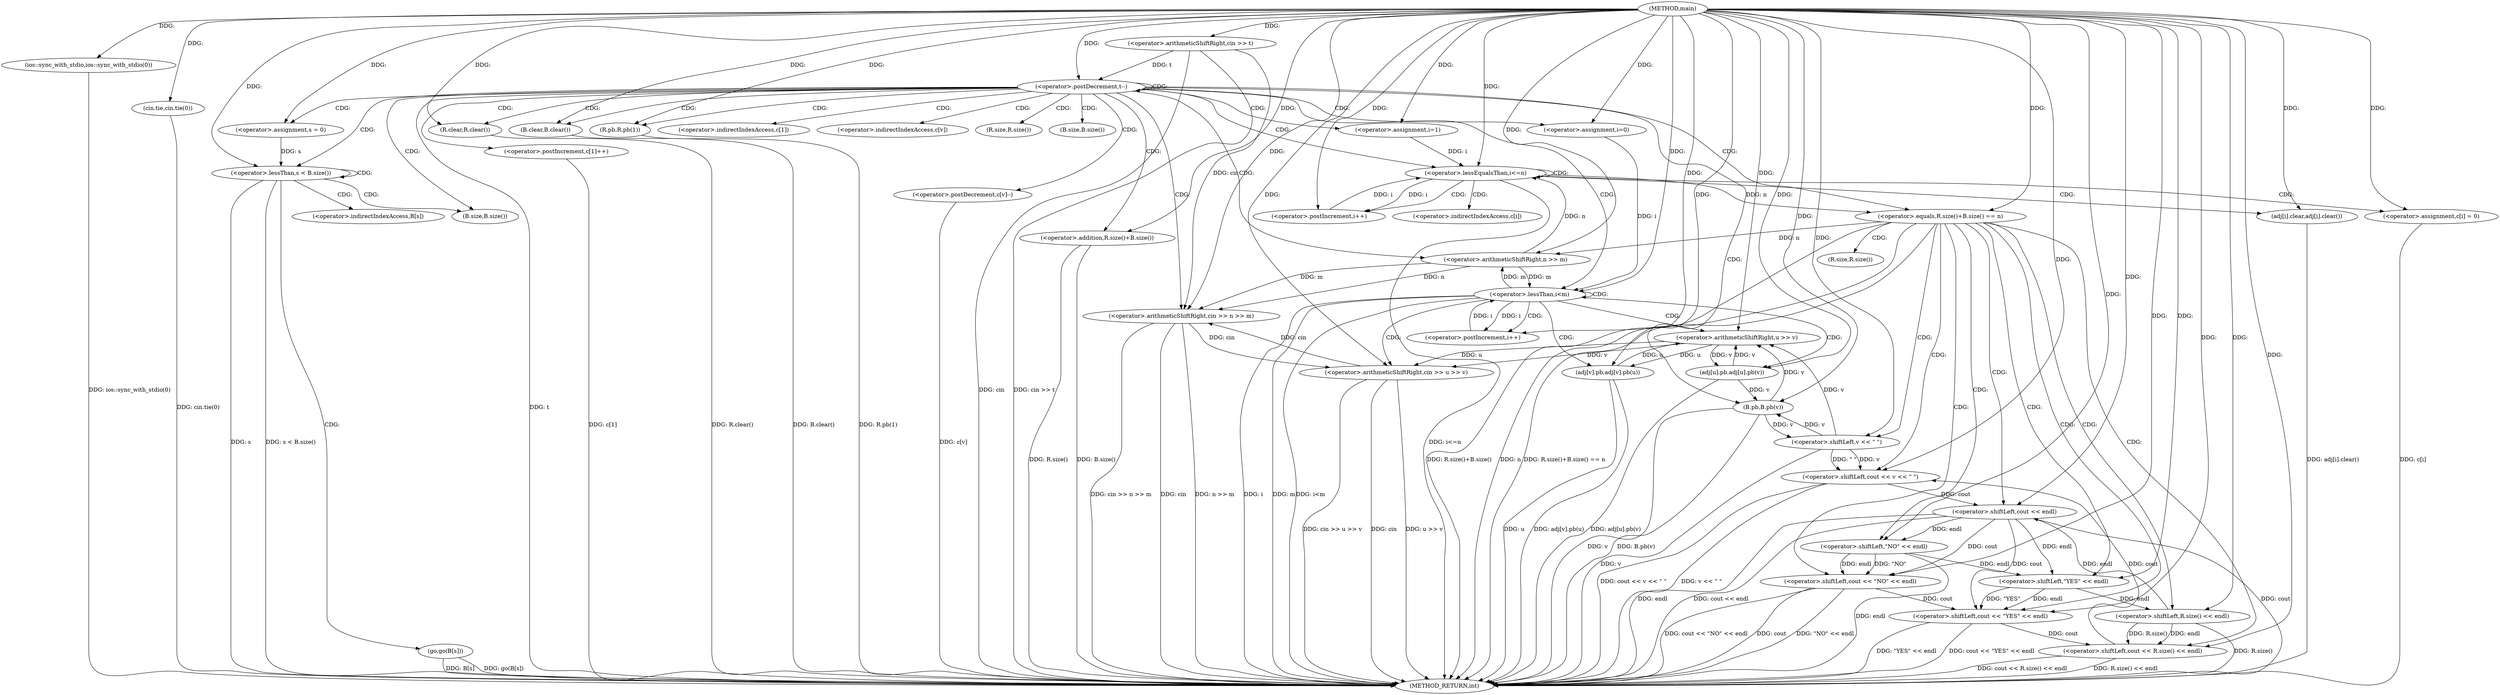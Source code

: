 digraph "main" {  
"1000138" [label = "(METHOD,main)" ]
"1000258" [label = "(METHOD_RETURN,int)" ]
"1000140" [label = "(ios::sync_with_stdio,ios::sync_with_stdio(0))" ]
"1000142" [label = "(cin.tie,cin.tie(0))" ]
"1000145" [label = "(<operator>.arithmeticShiftRight,cin >> t)" ]
"1000149" [label = "(<operator>.postDecrement,t--)" ]
"1000152" [label = "(<operator>.assignment,s = 0)" ]
"1000155" [label = "(R.clear,R.clear())" ]
"1000156" [label = "(B.clear,B.clear())" ]
"1000157" [label = "(<operator>.arithmeticShiftRight,cin >> n >> m)" ]
"1000201" [label = "(R.pb,R.pb(1))" ]
"1000203" [label = "(<operator>.postIncrement,c[1]++)" ]
"1000164" [label = "(<operator>.assignment,i=1)" ]
"1000167" [label = "(<operator>.lessEqualsThan,i<=n)" ]
"1000170" [label = "(<operator>.postIncrement,i++)" ]
"1000181" [label = "(<operator>.assignment,i=0)" ]
"1000184" [label = "(<operator>.lessThan,i<m)" ]
"1000187" [label = "(<operator>.postIncrement,i++)" ]
"1000209" [label = "(<operator>.postDecrement,c[v]--)" ]
"1000213" [label = "(B.pb,B.pb(v))" ]
"1000216" [label = "(<operator>.lessThan,s < B.size())" ]
"1000225" [label = "(<operator>.equals,R.size()+B.size() == n)" ]
"1000159" [label = "(<operator>.arithmeticShiftRight,n >> m)" ]
"1000173" [label = "(adj[i].clear,adj[i].clear())" ]
"1000174" [label = "(<operator>.assignment,c[i] = 0)" ]
"1000192" [label = "(<operator>.arithmeticShiftRight,cin >> u >> v)" ]
"1000197" [label = "(adj[u].pb,adj[u].pb(v))" ]
"1000199" [label = "(adj[v].pb,adj[v].pb(u))" ]
"1000220" [label = "(go,go(B[s]))" ]
"1000231" [label = "(<operator>.shiftLeft,cout << \"YES\" << endl)" ]
"1000236" [label = "(<operator>.shiftLeft,cout << R.size() << endl)" ]
"1000248" [label = "(<operator>.shiftLeft,cout << endl)" ]
"1000226" [label = "(<operator>.addition,R.size()+B.size())" ]
"1000243" [label = "(<operator>.shiftLeft,cout << v << \" \")" ]
"1000253" [label = "(<operator>.shiftLeft,cout << \"NO\" << endl)" ]
"1000194" [label = "(<operator>.arithmeticShiftRight,u >> v)" ]
"1000233" [label = "(<operator>.shiftLeft,\"YES\" << endl)" ]
"1000238" [label = "(<operator>.shiftLeft,R.size() << endl)" ]
"1000245" [label = "(<operator>.shiftLeft,v << \" \")" ]
"1000255" [label = "(<operator>.shiftLeft,\"NO\" << endl)" ]
"1000204" [label = "(<operator>.indirectIndexAccess,c[1])" ]
"1000210" [label = "(<operator>.indirectIndexAccess,c[v])" ]
"1000218" [label = "(B.size,B.size())" ]
"1000175" [label = "(<operator>.indirectIndexAccess,c[i])" ]
"1000221" [label = "(<operator>.indirectIndexAccess,B[s])" ]
"1000227" [label = "(R.size,R.size())" ]
"1000228" [label = "(B.size,B.size())" ]
"1000239" [label = "(R.size,R.size())" ]
  "1000140" -> "1000258"  [ label = "DDG: ios::sync_with_stdio(0)"] 
  "1000142" -> "1000258"  [ label = "DDG: cin.tie(0)"] 
  "1000145" -> "1000258"  [ label = "DDG: cin"] 
  "1000145" -> "1000258"  [ label = "DDG: cin >> t"] 
  "1000149" -> "1000258"  [ label = "DDG: t"] 
  "1000155" -> "1000258"  [ label = "DDG: R.clear()"] 
  "1000156" -> "1000258"  [ label = "DDG: B.clear()"] 
  "1000157" -> "1000258"  [ label = "DDG: cin"] 
  "1000157" -> "1000258"  [ label = "DDG: n >> m"] 
  "1000157" -> "1000258"  [ label = "DDG: cin >> n >> m"] 
  "1000167" -> "1000258"  [ label = "DDG: i<=n"] 
  "1000184" -> "1000258"  [ label = "DDG: i"] 
  "1000184" -> "1000258"  [ label = "DDG: m"] 
  "1000184" -> "1000258"  [ label = "DDG: i<m"] 
  "1000201" -> "1000258"  [ label = "DDG: R.pb(1)"] 
  "1000203" -> "1000258"  [ label = "DDG: c[1]"] 
  "1000209" -> "1000258"  [ label = "DDG: c[v]"] 
  "1000213" -> "1000258"  [ label = "DDG: v"] 
  "1000213" -> "1000258"  [ label = "DDG: B.pb(v)"] 
  "1000216" -> "1000258"  [ label = "DDG: s"] 
  "1000216" -> "1000258"  [ label = "DDG: s < B.size()"] 
  "1000226" -> "1000258"  [ label = "DDG: R.size()"] 
  "1000226" -> "1000258"  [ label = "DDG: B.size()"] 
  "1000225" -> "1000258"  [ label = "DDG: R.size()+B.size()"] 
  "1000225" -> "1000258"  [ label = "DDG: n"] 
  "1000225" -> "1000258"  [ label = "DDG: R.size()+B.size() == n"] 
  "1000253" -> "1000258"  [ label = "DDG: cout"] 
  "1000255" -> "1000258"  [ label = "DDG: endl"] 
  "1000253" -> "1000258"  [ label = "DDG: \"NO\" << endl"] 
  "1000253" -> "1000258"  [ label = "DDG: cout << \"NO\" << endl"] 
  "1000231" -> "1000258"  [ label = "DDG: \"YES\" << endl"] 
  "1000231" -> "1000258"  [ label = "DDG: cout << \"YES\" << endl"] 
  "1000238" -> "1000258"  [ label = "DDG: R.size()"] 
  "1000236" -> "1000258"  [ label = "DDG: R.size() << endl"] 
  "1000236" -> "1000258"  [ label = "DDG: cout << R.size() << endl"] 
  "1000245" -> "1000258"  [ label = "DDG: v"] 
  "1000243" -> "1000258"  [ label = "DDG: v << \" \""] 
  "1000243" -> "1000258"  [ label = "DDG: cout << v << \" \""] 
  "1000248" -> "1000258"  [ label = "DDG: cout"] 
  "1000248" -> "1000258"  [ label = "DDG: endl"] 
  "1000248" -> "1000258"  [ label = "DDG: cout << endl"] 
  "1000220" -> "1000258"  [ label = "DDG: B[s]"] 
  "1000220" -> "1000258"  [ label = "DDG: go(B[s])"] 
  "1000192" -> "1000258"  [ label = "DDG: cin"] 
  "1000192" -> "1000258"  [ label = "DDG: u >> v"] 
  "1000192" -> "1000258"  [ label = "DDG: cin >> u >> v"] 
  "1000197" -> "1000258"  [ label = "DDG: adj[u].pb(v)"] 
  "1000199" -> "1000258"  [ label = "DDG: u"] 
  "1000199" -> "1000258"  [ label = "DDG: adj[v].pb(u)"] 
  "1000173" -> "1000258"  [ label = "DDG: adj[i].clear()"] 
  "1000174" -> "1000258"  [ label = "DDG: c[i]"] 
  "1000138" -> "1000140"  [ label = "DDG: "] 
  "1000138" -> "1000142"  [ label = "DDG: "] 
  "1000138" -> "1000145"  [ label = "DDG: "] 
  "1000145" -> "1000149"  [ label = "DDG: t"] 
  "1000138" -> "1000149"  [ label = "DDG: "] 
  "1000138" -> "1000152"  [ label = "DDG: "] 
  "1000138" -> "1000155"  [ label = "DDG: "] 
  "1000138" -> "1000156"  [ label = "DDG: "] 
  "1000145" -> "1000157"  [ label = "DDG: cin"] 
  "1000192" -> "1000157"  [ label = "DDG: cin"] 
  "1000138" -> "1000157"  [ label = "DDG: "] 
  "1000159" -> "1000157"  [ label = "DDG: m"] 
  "1000159" -> "1000157"  [ label = "DDG: n"] 
  "1000138" -> "1000164"  [ label = "DDG: "] 
  "1000138" -> "1000181"  [ label = "DDG: "] 
  "1000138" -> "1000201"  [ label = "DDG: "] 
  "1000225" -> "1000159"  [ label = "DDG: n"] 
  "1000138" -> "1000159"  [ label = "DDG: "] 
  "1000184" -> "1000159"  [ label = "DDG: m"] 
  "1000164" -> "1000167"  [ label = "DDG: i"] 
  "1000170" -> "1000167"  [ label = "DDG: i"] 
  "1000138" -> "1000167"  [ label = "DDG: "] 
  "1000159" -> "1000167"  [ label = "DDG: n"] 
  "1000167" -> "1000170"  [ label = "DDG: i"] 
  "1000138" -> "1000170"  [ label = "DDG: "] 
  "1000138" -> "1000173"  [ label = "DDG: "] 
  "1000138" -> "1000174"  [ label = "DDG: "] 
  "1000181" -> "1000184"  [ label = "DDG: i"] 
  "1000187" -> "1000184"  [ label = "DDG: i"] 
  "1000138" -> "1000184"  [ label = "DDG: "] 
  "1000159" -> "1000184"  [ label = "DDG: m"] 
  "1000184" -> "1000187"  [ label = "DDG: i"] 
  "1000138" -> "1000187"  [ label = "DDG: "] 
  "1000245" -> "1000213"  [ label = "DDG: v"] 
  "1000197" -> "1000213"  [ label = "DDG: v"] 
  "1000138" -> "1000213"  [ label = "DDG: "] 
  "1000152" -> "1000216"  [ label = "DDG: s"] 
  "1000138" -> "1000216"  [ label = "DDG: "] 
  "1000138" -> "1000225"  [ label = "DDG: "] 
  "1000167" -> "1000225"  [ label = "DDG: n"] 
  "1000157" -> "1000192"  [ label = "DDG: cin"] 
  "1000138" -> "1000192"  [ label = "DDG: "] 
  "1000194" -> "1000192"  [ label = "DDG: u"] 
  "1000194" -> "1000192"  [ label = "DDG: v"] 
  "1000194" -> "1000197"  [ label = "DDG: v"] 
  "1000138" -> "1000197"  [ label = "DDG: "] 
  "1000194" -> "1000199"  [ label = "DDG: u"] 
  "1000138" -> "1000199"  [ label = "DDG: "] 
  "1000138" -> "1000226"  [ label = "DDG: "] 
  "1000253" -> "1000231"  [ label = "DDG: cout"] 
  "1000248" -> "1000231"  [ label = "DDG: cout"] 
  "1000138" -> "1000231"  [ label = "DDG: "] 
  "1000233" -> "1000231"  [ label = "DDG: endl"] 
  "1000233" -> "1000231"  [ label = "DDG: \"YES\""] 
  "1000231" -> "1000236"  [ label = "DDG: cout"] 
  "1000138" -> "1000236"  [ label = "DDG: "] 
  "1000238" -> "1000236"  [ label = "DDG: R.size()"] 
  "1000238" -> "1000236"  [ label = "DDG: endl"] 
  "1000243" -> "1000248"  [ label = "DDG: cout"] 
  "1000138" -> "1000248"  [ label = "DDG: "] 
  "1000238" -> "1000248"  [ label = "DDG: endl"] 
  "1000199" -> "1000194"  [ label = "DDG: u"] 
  "1000138" -> "1000194"  [ label = "DDG: "] 
  "1000213" -> "1000194"  [ label = "DDG: v"] 
  "1000245" -> "1000194"  [ label = "DDG: v"] 
  "1000197" -> "1000194"  [ label = "DDG: v"] 
  "1000138" -> "1000233"  [ label = "DDG: "] 
  "1000255" -> "1000233"  [ label = "DDG: endl"] 
  "1000248" -> "1000233"  [ label = "DDG: endl"] 
  "1000138" -> "1000238"  [ label = "DDG: "] 
  "1000233" -> "1000238"  [ label = "DDG: endl"] 
  "1000236" -> "1000243"  [ label = "DDG: cout"] 
  "1000138" -> "1000243"  [ label = "DDG: "] 
  "1000245" -> "1000243"  [ label = "DDG: \" \""] 
  "1000245" -> "1000243"  [ label = "DDG: v"] 
  "1000248" -> "1000253"  [ label = "DDG: cout"] 
  "1000138" -> "1000253"  [ label = "DDG: "] 
  "1000255" -> "1000253"  [ label = "DDG: \"NO\""] 
  "1000255" -> "1000253"  [ label = "DDG: endl"] 
  "1000213" -> "1000245"  [ label = "DDG: v"] 
  "1000138" -> "1000245"  [ label = "DDG: "] 
  "1000138" -> "1000255"  [ label = "DDG: "] 
  "1000248" -> "1000255"  [ label = "DDG: endl"] 
  "1000149" -> "1000164"  [ label = "CDG: "] 
  "1000149" -> "1000156"  [ label = "CDG: "] 
  "1000149" -> "1000152"  [ label = "CDG: "] 
  "1000149" -> "1000213"  [ label = "CDG: "] 
  "1000149" -> "1000227"  [ label = "CDG: "] 
  "1000149" -> "1000216"  [ label = "CDG: "] 
  "1000149" -> "1000157"  [ label = "CDG: "] 
  "1000149" -> "1000204"  [ label = "CDG: "] 
  "1000149" -> "1000149"  [ label = "CDG: "] 
  "1000149" -> "1000210"  [ label = "CDG: "] 
  "1000149" -> "1000225"  [ label = "CDG: "] 
  "1000149" -> "1000159"  [ label = "CDG: "] 
  "1000149" -> "1000203"  [ label = "CDG: "] 
  "1000149" -> "1000167"  [ label = "CDG: "] 
  "1000149" -> "1000218"  [ label = "CDG: "] 
  "1000149" -> "1000155"  [ label = "CDG: "] 
  "1000149" -> "1000201"  [ label = "CDG: "] 
  "1000149" -> "1000184"  [ label = "CDG: "] 
  "1000149" -> "1000209"  [ label = "CDG: "] 
  "1000149" -> "1000226"  [ label = "CDG: "] 
  "1000149" -> "1000228"  [ label = "CDG: "] 
  "1000149" -> "1000181"  [ label = "CDG: "] 
  "1000167" -> "1000174"  [ label = "CDG: "] 
  "1000167" -> "1000167"  [ label = "CDG: "] 
  "1000167" -> "1000173"  [ label = "CDG: "] 
  "1000167" -> "1000175"  [ label = "CDG: "] 
  "1000167" -> "1000170"  [ label = "CDG: "] 
  "1000184" -> "1000199"  [ label = "CDG: "] 
  "1000184" -> "1000197"  [ label = "CDG: "] 
  "1000184" -> "1000194"  [ label = "CDG: "] 
  "1000184" -> "1000192"  [ label = "CDG: "] 
  "1000184" -> "1000184"  [ label = "CDG: "] 
  "1000184" -> "1000187"  [ label = "CDG: "] 
  "1000216" -> "1000221"  [ label = "CDG: "] 
  "1000216" -> "1000216"  [ label = "CDG: "] 
  "1000216" -> "1000220"  [ label = "CDG: "] 
  "1000216" -> "1000218"  [ label = "CDG: "] 
  "1000225" -> "1000239"  [ label = "CDG: "] 
  "1000225" -> "1000238"  [ label = "CDG: "] 
  "1000225" -> "1000233"  [ label = "CDG: "] 
  "1000225" -> "1000255"  [ label = "CDG: "] 
  "1000225" -> "1000243"  [ label = "CDG: "] 
  "1000225" -> "1000236"  [ label = "CDG: "] 
  "1000225" -> "1000253"  [ label = "CDG: "] 
  "1000225" -> "1000248"  [ label = "CDG: "] 
  "1000225" -> "1000231"  [ label = "CDG: "] 
  "1000225" -> "1000245"  [ label = "CDG: "] 
}
